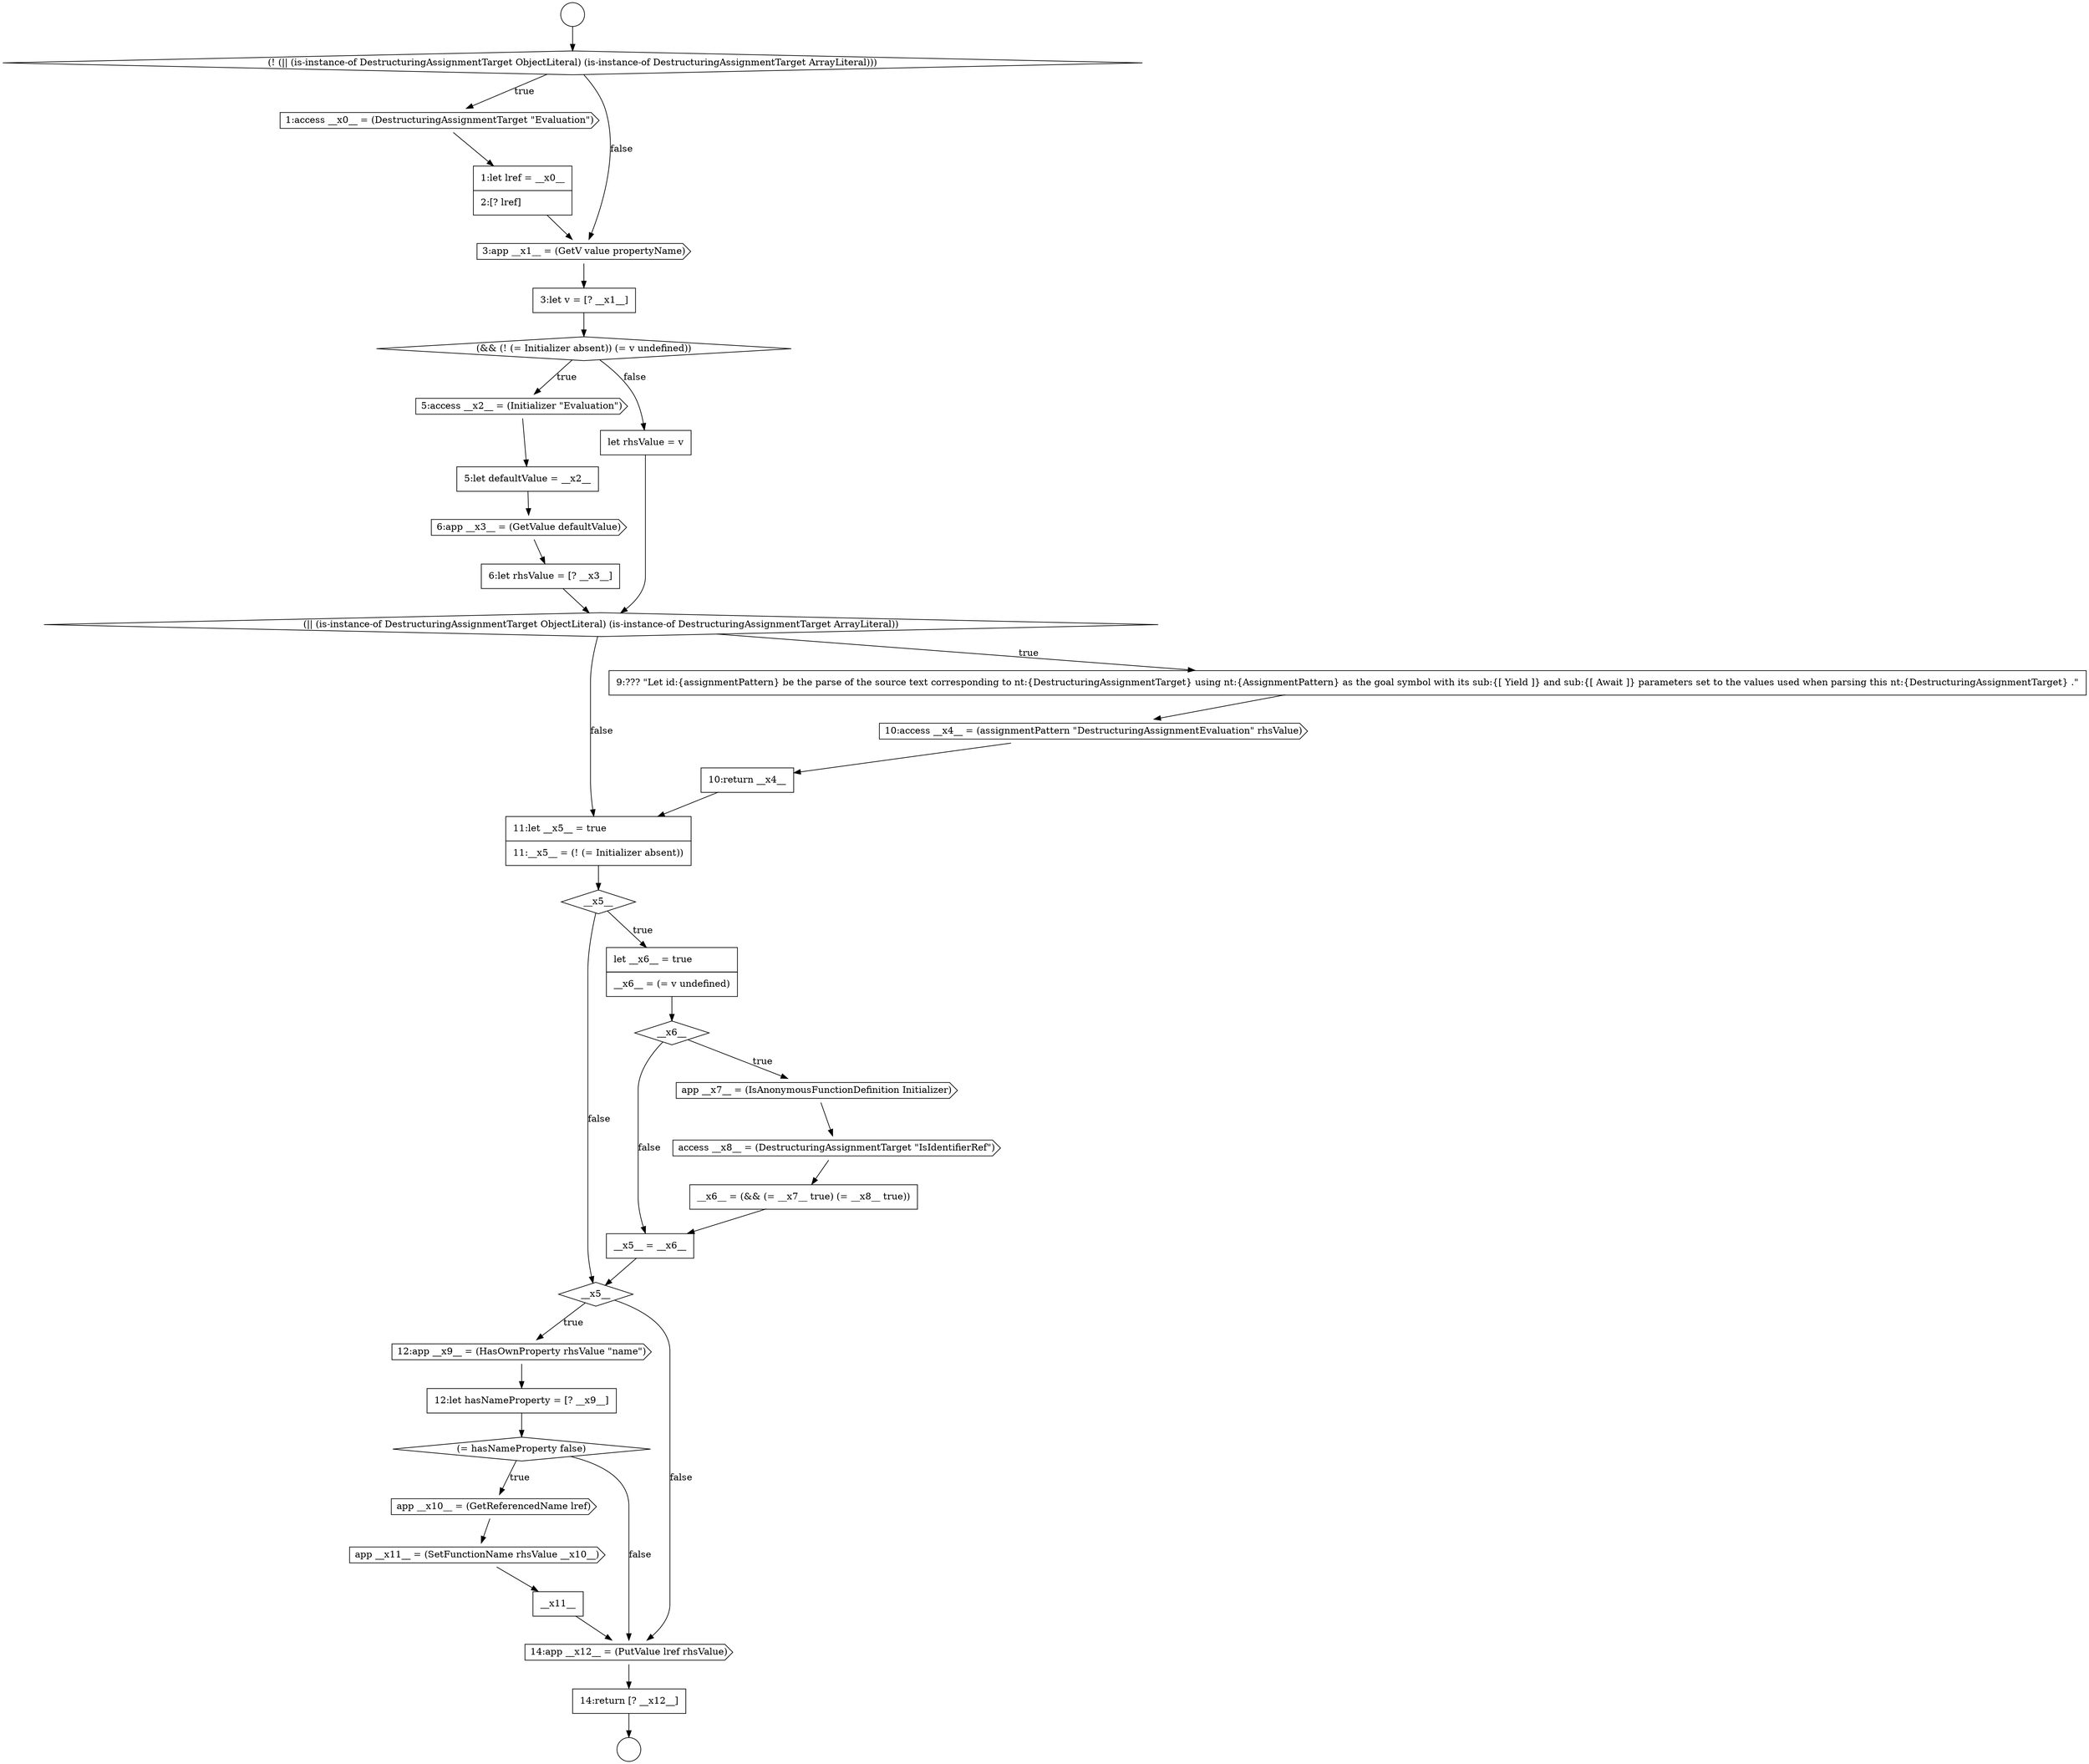 digraph {
  node5141 [shape=none, margin=0, label=<<font color="black">
    <table border="0" cellborder="1" cellspacing="0" cellpadding="10">
      <tr><td align="left">6:let rhsValue = [? __x3__]</td></tr>
    </table>
  </font>> color="black" fillcolor="white" style=filled]
  node5137 [shape=diamond, label=<<font color="black">(&amp;&amp; (! (= Initializer absent)) (= v undefined))</font>> color="black" fillcolor="white" style=filled]
  node5145 [shape=cds, label=<<font color="black">10:access __x4__ = (assignmentPattern &quot;DestructuringAssignmentEvaluation&quot; rhsValue)</font>> color="black" fillcolor="white" style=filled]
  node5153 [shape=none, margin=0, label=<<font color="black">
    <table border="0" cellborder="1" cellspacing="0" cellpadding="10">
      <tr><td align="left">__x6__ = (&amp;&amp; (= __x7__ true) (= __x8__ true))</td></tr>
    </table>
  </font>> color="black" fillcolor="white" style=filled]
  node5138 [shape=cds, label=<<font color="black">5:access __x2__ = (Initializer &quot;Evaluation&quot;)</font>> color="black" fillcolor="white" style=filled]
  node5143 [shape=diamond, label=<<font color="black">(|| (is-instance-of DestructuringAssignmentTarget ObjectLiteral) (is-instance-of DestructuringAssignmentTarget ArrayLiteral))</font>> color="black" fillcolor="white" style=filled]
  node5139 [shape=none, margin=0, label=<<font color="black">
    <table border="0" cellborder="1" cellspacing="0" cellpadding="10">
      <tr><td align="left">5:let defaultValue = __x2__</td></tr>
    </table>
  </font>> color="black" fillcolor="white" style=filled]
  node5133 [shape=cds, label=<<font color="black">1:access __x0__ = (DestructuringAssignmentTarget &quot;Evaluation&quot;)</font>> color="black" fillcolor="white" style=filled]
  node5147 [shape=none, margin=0, label=<<font color="black">
    <table border="0" cellborder="1" cellspacing="0" cellpadding="10">
      <tr><td align="left">11:let __x5__ = true</td></tr>
      <tr><td align="left">11:__x5__ = (! (= Initializer absent))</td></tr>
    </table>
  </font>> color="black" fillcolor="white" style=filled]
  node5132 [shape=diamond, label=<<font color="black">(! (|| (is-instance-of DestructuringAssignmentTarget ObjectLiteral) (is-instance-of DestructuringAssignmentTarget ArrayLiteral)))</font>> color="black" fillcolor="white" style=filled]
  node5159 [shape=cds, label=<<font color="black">app __x10__ = (GetReferencedName lref)</font>> color="black" fillcolor="white" style=filled]
  node5155 [shape=diamond, label=<<font color="black">__x5__</font>> color="black" fillcolor="white" style=filled]
  node5136 [shape=none, margin=0, label=<<font color="black">
    <table border="0" cellborder="1" cellspacing="0" cellpadding="10">
      <tr><td align="left">3:let v = [? __x1__]</td></tr>
    </table>
  </font>> color="black" fillcolor="white" style=filled]
  node5131 [shape=circle label=" " color="black" fillcolor="white" style=filled]
  node5146 [shape=none, margin=0, label=<<font color="black">
    <table border="0" cellborder="1" cellspacing="0" cellpadding="10">
      <tr><td align="left">10:return __x4__</td></tr>
    </table>
  </font>> color="black" fillcolor="white" style=filled]
  node5163 [shape=none, margin=0, label=<<font color="black">
    <table border="0" cellborder="1" cellspacing="0" cellpadding="10">
      <tr><td align="left">14:return [? __x12__]</td></tr>
    </table>
  </font>> color="black" fillcolor="white" style=filled]
  node5161 [shape=none, margin=0, label=<<font color="black">
    <table border="0" cellborder="1" cellspacing="0" cellpadding="10">
      <tr><td align="left">__x11__</td></tr>
    </table>
  </font>> color="black" fillcolor="white" style=filled]
  node5150 [shape=diamond, label=<<font color="black">__x6__</font>> color="black" fillcolor="white" style=filled]
  node5130 [shape=circle label=" " color="black" fillcolor="white" style=filled]
  node5160 [shape=cds, label=<<font color="black">app __x11__ = (SetFunctionName rhsValue __x10__)</font>> color="black" fillcolor="white" style=filled]
  node5156 [shape=cds, label=<<font color="black">12:app __x9__ = (HasOwnProperty rhsValue &quot;name&quot;)</font>> color="black" fillcolor="white" style=filled]
  node5135 [shape=cds, label=<<font color="black">3:app __x1__ = (GetV value propertyName)</font>> color="black" fillcolor="white" style=filled]
  node5157 [shape=none, margin=0, label=<<font color="black">
    <table border="0" cellborder="1" cellspacing="0" cellpadding="10">
      <tr><td align="left">12:let hasNameProperty = [? __x9__]</td></tr>
    </table>
  </font>> color="black" fillcolor="white" style=filled]
  node5142 [shape=none, margin=0, label=<<font color="black">
    <table border="0" cellborder="1" cellspacing="0" cellpadding="10">
      <tr><td align="left">let rhsValue = v</td></tr>
    </table>
  </font>> color="black" fillcolor="white" style=filled]
  node5149 [shape=none, margin=0, label=<<font color="black">
    <table border="0" cellborder="1" cellspacing="0" cellpadding="10">
      <tr><td align="left">let __x6__ = true</td></tr>
      <tr><td align="left">__x6__ = (= v undefined)</td></tr>
    </table>
  </font>> color="black" fillcolor="white" style=filled]
  node5134 [shape=none, margin=0, label=<<font color="black">
    <table border="0" cellborder="1" cellspacing="0" cellpadding="10">
      <tr><td align="left">1:let lref = __x0__</td></tr>
      <tr><td align="left">2:[? lref]</td></tr>
    </table>
  </font>> color="black" fillcolor="white" style=filled]
  node5148 [shape=diamond, label=<<font color="black">__x5__</font>> color="black" fillcolor="white" style=filled]
  node5158 [shape=diamond, label=<<font color="black">(= hasNameProperty false)</font>> color="black" fillcolor="white" style=filled]
  node5154 [shape=none, margin=0, label=<<font color="black">
    <table border="0" cellborder="1" cellspacing="0" cellpadding="10">
      <tr><td align="left">__x5__ = __x6__</td></tr>
    </table>
  </font>> color="black" fillcolor="white" style=filled]
  node5152 [shape=cds, label=<<font color="black">access __x8__ = (DestructuringAssignmentTarget &quot;IsIdentifierRef&quot;)</font>> color="black" fillcolor="white" style=filled]
  node5162 [shape=cds, label=<<font color="black">14:app __x12__ = (PutValue lref rhsValue)</font>> color="black" fillcolor="white" style=filled]
  node5144 [shape=none, margin=0, label=<<font color="black">
    <table border="0" cellborder="1" cellspacing="0" cellpadding="10">
      <tr><td align="left">9:??? &quot;Let id:{assignmentPattern} be the parse of the source text corresponding to nt:{DestructuringAssignmentTarget} using nt:{AssignmentPattern} as the goal symbol with its sub:{[ Yield ]} and sub:{[ Await ]} parameters set to the values used when parsing this nt:{DestructuringAssignmentTarget} .&quot;</td></tr>
    </table>
  </font>> color="black" fillcolor="white" style=filled]
  node5151 [shape=cds, label=<<font color="black">app __x7__ = (IsAnonymousFunctionDefinition Initializer)</font>> color="black" fillcolor="white" style=filled]
  node5140 [shape=cds, label=<<font color="black">6:app __x3__ = (GetValue defaultValue)</font>> color="black" fillcolor="white" style=filled]
  node5138 -> node5139 [ color="black"]
  node5146 -> node5147 [ color="black"]
  node5137 -> node5138 [label=<<font color="black">true</font>> color="black"]
  node5137 -> node5142 [label=<<font color="black">false</font>> color="black"]
  node5135 -> node5136 [ color="black"]
  node5149 -> node5150 [ color="black"]
  node5147 -> node5148 [ color="black"]
  node5152 -> node5153 [ color="black"]
  node5160 -> node5161 [ color="black"]
  node5148 -> node5149 [label=<<font color="black">true</font>> color="black"]
  node5148 -> node5155 [label=<<font color="black">false</font>> color="black"]
  node5151 -> node5152 [ color="black"]
  node5142 -> node5143 [ color="black"]
  node5161 -> node5162 [ color="black"]
  node5130 -> node5132 [ color="black"]
  node5157 -> node5158 [ color="black"]
  node5153 -> node5154 [ color="black"]
  node5155 -> node5156 [label=<<font color="black">true</font>> color="black"]
  node5155 -> node5162 [label=<<font color="black">false</font>> color="black"]
  node5154 -> node5155 [ color="black"]
  node5133 -> node5134 [ color="black"]
  node5150 -> node5151 [label=<<font color="black">true</font>> color="black"]
  node5150 -> node5154 [label=<<font color="black">false</font>> color="black"]
  node5144 -> node5145 [ color="black"]
  node5140 -> node5141 [ color="black"]
  node5145 -> node5146 [ color="black"]
  node5159 -> node5160 [ color="black"]
  node5162 -> node5163 [ color="black"]
  node5141 -> node5143 [ color="black"]
  node5158 -> node5159 [label=<<font color="black">true</font>> color="black"]
  node5158 -> node5162 [label=<<font color="black">false</font>> color="black"]
  node5139 -> node5140 [ color="black"]
  node5163 -> node5131 [ color="black"]
  node5143 -> node5144 [label=<<font color="black">true</font>> color="black"]
  node5143 -> node5147 [label=<<font color="black">false</font>> color="black"]
  node5136 -> node5137 [ color="black"]
  node5132 -> node5133 [label=<<font color="black">true</font>> color="black"]
  node5132 -> node5135 [label=<<font color="black">false</font>> color="black"]
  node5156 -> node5157 [ color="black"]
  node5134 -> node5135 [ color="black"]
}
